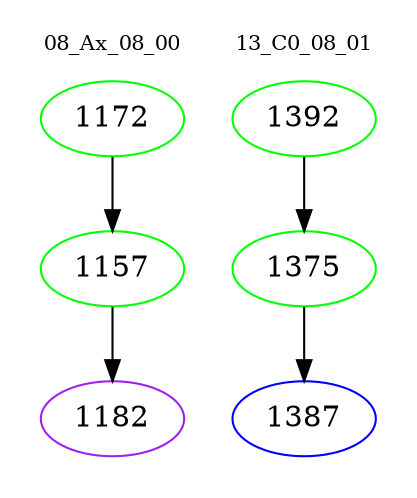 digraph{
subgraph cluster_0 {
color = white
label = "08_Ax_08_00";
fontsize=10;
T0_1172 [label="1172", color="green"]
T0_1172 -> T0_1157 [color="black"]
T0_1157 [label="1157", color="green"]
T0_1157 -> T0_1182 [color="black"]
T0_1182 [label="1182", color="purple"]
}
subgraph cluster_1 {
color = white
label = "13_C0_08_01";
fontsize=10;
T1_1392 [label="1392", color="green"]
T1_1392 -> T1_1375 [color="black"]
T1_1375 [label="1375", color="green"]
T1_1375 -> T1_1387 [color="black"]
T1_1387 [label="1387", color="blue"]
}
}
